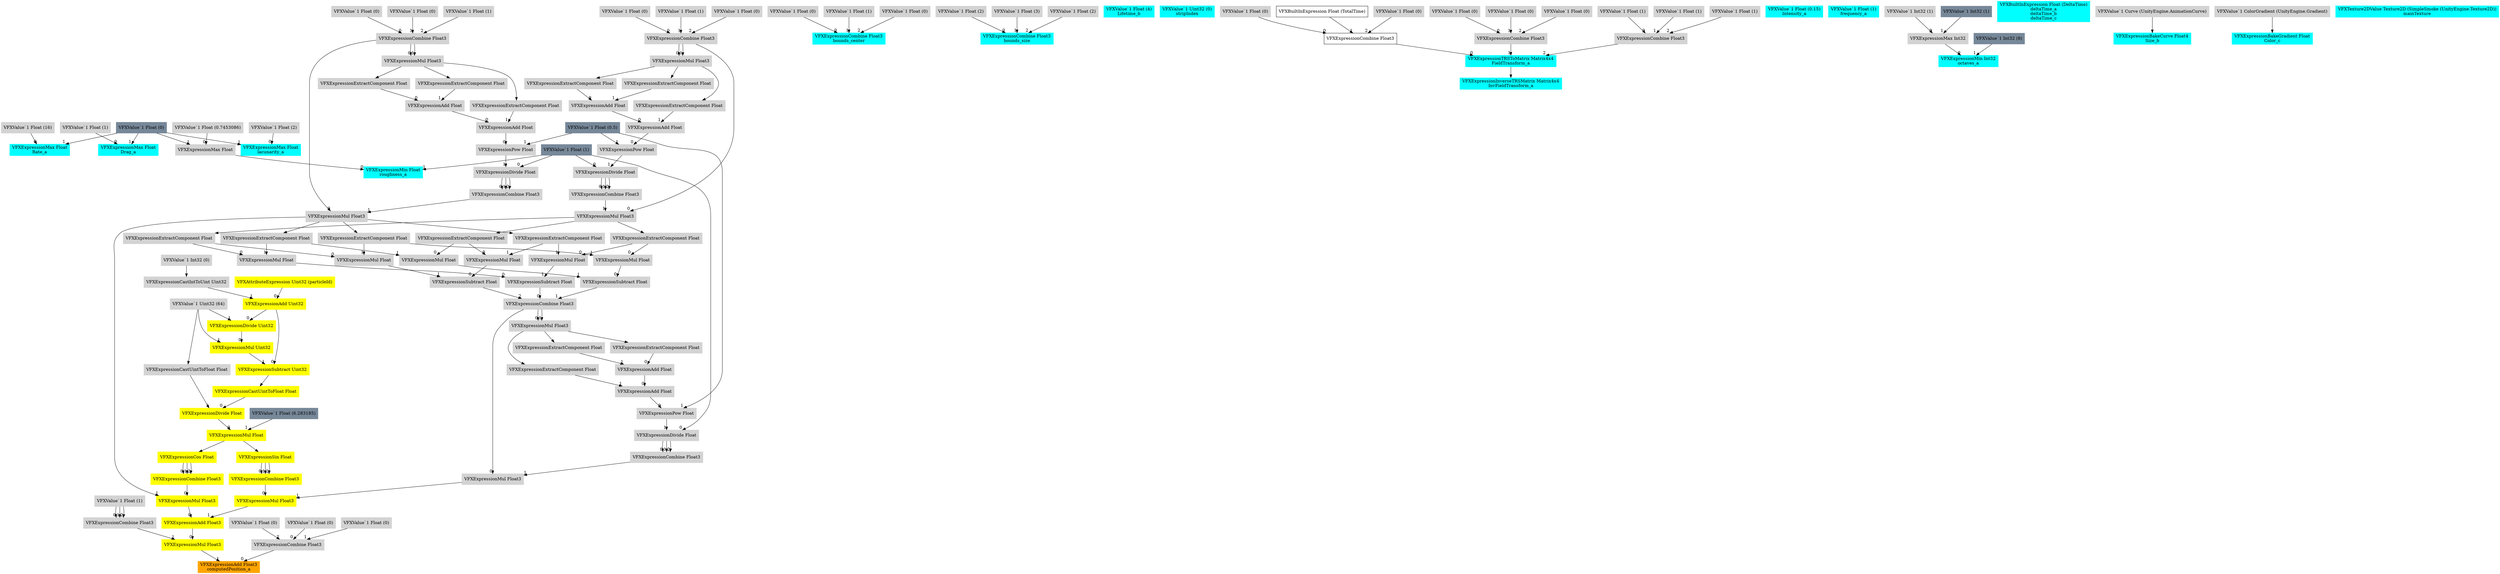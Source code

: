 digraph G {
node0 [shape="box" color="cyan" style="filled" label="VFXExpressionMax Float
Rate_a"]
node1 [shape="box" color="lightgray" style="filled" label="VFXValue`1 Float (16)"]
node2 [shape="box" color="lightslategray" style="filled" label="VFXValue`1 Float (0)"]
node3 [shape="box" color="cyan" style="filled" label="VFXExpressionCombine Float3
bounds_center"]
node4 [shape="box" color="lightgray" style="filled" label="VFXValue`1 Float (0)"]
node5 [shape="box" color="lightgray" style="filled" label="VFXValue`1 Float (1)"]
node6 [shape="box" color="lightgray" style="filled" label="VFXValue`1 Float (0)"]
node7 [shape="box" color="cyan" style="filled" label="VFXExpressionCombine Float3
bounds_size"]
node8 [shape="box" color="lightgray" style="filled" label="VFXValue`1 Float (2)"]
node9 [shape="box" color="lightgray" style="filled" label="VFXValue`1 Float (3)"]
node10 [shape="box" color="lightgray" style="filled" label="VFXValue`1 Float (2)"]
node11 [shape="box" color="orange" style="filled" label="VFXExpressionAdd Float3
computedPosition_a"]
node12 [shape="box" color="lightgray" style="filled" label="VFXExpressionCombine Float3"]
node13 [shape="box" color="lightgray" style="filled" label="VFXValue`1 Float (0)"]
node14 [shape="box" color="lightgray" style="filled" label="VFXValue`1 Float (0)"]
node15 [shape="box" color="lightgray" style="filled" label="VFXValue`1 Float (0)"]
node16 [shape="box" color="yellow" style="filled" label="VFXExpressionMul Float3"]
node17 [shape="box" color="yellow" style="filled" label="VFXExpressionAdd Float3"]
node18 [shape="box" color="yellow" style="filled" label="VFXExpressionMul Float3"]
node19 [shape="box" color="yellow" style="filled" label="VFXExpressionCombine Float3"]
node20 [shape="box" color="yellow" style="filled" label="VFXExpressionCos Float"]
node21 [shape="box" color="yellow" style="filled" label="VFXExpressionMul Float"]
node22 [shape="box" color="yellow" style="filled" label="VFXExpressionDivide Float"]
node23 [shape="box" color="yellow" style="filled" label="VFXExpressionCastUintToFloat Float"]
node24 [shape="box" color="yellow" style="filled" label="VFXExpressionSubtract Uint32"]
node25 [shape="box" color="yellow" style="filled" label="VFXExpressionAdd Uint32"]
node26 [shape="box" color="yellow" style="filled" label="VFXAttributeExpression Uint32 (particleId)"]
node27 [shape="box" color="lightgray" style="filled" label="VFXExpressionCastIntToUint Uint32"]
node28 [shape="box" color="lightgray" style="filled" label="VFXValue`1 Int32 (0)"]
node29 [shape="box" color="yellow" style="filled" label="VFXExpressionMul Uint32"]
node30 [shape="box" color="yellow" style="filled" label="VFXExpressionDivide Uint32"]
node31 [shape="box" color="lightgray" style="filled" label="VFXValue`1 Uint32 (64)"]
node32 [shape="box" color="lightgray" style="filled" label="VFXExpressionCastUintToFloat Float"]
node33 [shape="box" color="lightslategray" style="filled" label="VFXValue`1 Float (6.283185)"]
node34 [shape="box" color="lightgray" style="filled" label="VFXExpressionMul Float3"]
node35 [shape="box" color="lightgray" style="filled" label="VFXExpressionCombine Float3"]
node36 [shape="box" color="lightgray" style="filled" label="VFXValue`1 Float (0)"]
node37 [shape="box" color="lightgray" style="filled" label="VFXValue`1 Float (0)"]
node38 [shape="box" color="lightgray" style="filled" label="VFXValue`1 Float (1)"]
node39 [shape="box" color="lightgray" style="filled" label="VFXExpressionCombine Float3"]
node40 [shape="box" color="lightgray" style="filled" label="VFXExpressionDivide Float"]
node41 [shape="box" color="lightslategray" style="filled" label="VFXValue`1 Float (1)"]
node42 [shape="box" color="lightgray" style="filled" label="VFXExpressionPow Float"]
node43 [shape="box" color="lightgray" style="filled" label="VFXExpressionAdd Float"]
node44 [shape="box" color="lightgray" style="filled" label="VFXExpressionAdd Float"]
node45 [shape="box" color="lightgray" style="filled" label="VFXExpressionExtractComponent Float"]
node46 [shape="box" color="lightgray" style="filled" label="VFXExpressionMul Float3"]
node47 [shape="box" color="lightgray" style="filled" label="VFXExpressionExtractComponent Float"]
node48 [shape="box" color="lightgray" style="filled" label="VFXExpressionExtractComponent Float"]
node49 [shape="box" color="lightslategray" style="filled" label="VFXValue`1 Float (0.5)"]
node50 [shape="box" color="yellow" style="filled" label="VFXExpressionMul Float3"]
node51 [shape="box" color="yellow" style="filled" label="VFXExpressionCombine Float3"]
node52 [shape="box" color="yellow" style="filled" label="VFXExpressionSin Float"]
node53 [shape="box" color="lightgray" style="filled" label="VFXExpressionMul Float3"]
node54 [shape="box" color="lightgray" style="filled" label="VFXExpressionCombine Float3"]
node55 [shape="box" color="lightgray" style="filled" label="VFXExpressionSubtract Float"]
node56 [shape="box" color="lightgray" style="filled" label="VFXExpressionMul Float"]
node57 [shape="box" color="lightgray" style="filled" label="VFXExpressionExtractComponent Float"]
node58 [shape="box" color="lightgray" style="filled" label="VFXExpressionMul Float3"]
node59 [shape="box" color="lightgray" style="filled" label="VFXExpressionCombine Float3"]
node60 [shape="box" color="lightgray" style="filled" label="VFXValue`1 Float (0)"]
node61 [shape="box" color="lightgray" style="filled" label="VFXValue`1 Float (1)"]
node62 [shape="box" color="lightgray" style="filled" label="VFXValue`1 Float (0)"]
node63 [shape="box" color="lightgray" style="filled" label="VFXExpressionCombine Float3"]
node64 [shape="box" color="lightgray" style="filled" label="VFXExpressionDivide Float"]
node65 [shape="box" color="lightgray" style="filled" label="VFXExpressionPow Float"]
node66 [shape="box" color="lightgray" style="filled" label="VFXExpressionAdd Float"]
node67 [shape="box" color="lightgray" style="filled" label="VFXExpressionAdd Float"]
node68 [shape="box" color="lightgray" style="filled" label="VFXExpressionExtractComponent Float"]
node69 [shape="box" color="lightgray" style="filled" label="VFXExpressionMul Float3"]
node70 [shape="box" color="lightgray" style="filled" label="VFXExpressionExtractComponent Float"]
node71 [shape="box" color="lightgray" style="filled" label="VFXExpressionExtractComponent Float"]
node72 [shape="box" color="lightgray" style="filled" label="VFXExpressionExtractComponent Float"]
node73 [shape="box" color="lightgray" style="filled" label="VFXExpressionMul Float"]
node74 [shape="box" color="lightgray" style="filled" label="VFXExpressionExtractComponent Float"]
node75 [shape="box" color="lightgray" style="filled" label="VFXExpressionExtractComponent Float"]
node76 [shape="box" color="lightgray" style="filled" label="VFXExpressionSubtract Float"]
node77 [shape="box" color="lightgray" style="filled" label="VFXExpressionMul Float"]
node78 [shape="box" color="lightgray" style="filled" label="VFXExpressionExtractComponent Float"]
node79 [shape="box" color="lightgray" style="filled" label="VFXExpressionMul Float"]
node80 [shape="box" color="lightgray" style="filled" label="VFXExpressionExtractComponent Float"]
node81 [shape="box" color="lightgray" style="filled" label="VFXExpressionSubtract Float"]
node82 [shape="box" color="lightgray" style="filled" label="VFXExpressionMul Float"]
node83 [shape="box" color="lightgray" style="filled" label="VFXExpressionMul Float"]
node84 [shape="box" color="lightgray" style="filled" label="VFXExpressionCombine Float3"]
node85 [shape="box" color="lightgray" style="filled" label="VFXExpressionDivide Float"]
node86 [shape="box" color="lightgray" style="filled" label="VFXExpressionPow Float"]
node87 [shape="box" color="lightgray" style="filled" label="VFXExpressionAdd Float"]
node88 [shape="box" color="lightgray" style="filled" label="VFXExpressionAdd Float"]
node89 [shape="box" color="lightgray" style="filled" label="VFXExpressionExtractComponent Float"]
node90 [shape="box" color="lightgray" style="filled" label="VFXExpressionMul Float3"]
node91 [shape="box" color="lightgray" style="filled" label="VFXExpressionExtractComponent Float"]
node92 [shape="box" color="lightgray" style="filled" label="VFXExpressionExtractComponent Float"]
node93 [shape="box" color="lightgray" style="filled" label="VFXExpressionCombine Float3"]
node94 [shape="box" color="lightgray" style="filled" label="VFXValue`1 Float (1)"]
node95 [shape="box" color="cyan" style="filled" label="VFXValue`1 Float (4)
Lifetime_b"]
node96 [shape="box" color="cyan" style="filled" label="VFXValue`1 Uint32 (0)
stripIndex"]
node97 [shape="box" color="cyan" style="filled" label="VFXExpressionInverseTRSMatrix Matrix4x4
InvFieldTransform_a"]
node98 [shape="box" color="cyan" style="filled" label="VFXExpressionTRSToMatrix Matrix4x4
FieldTransform_a"]
node99 [shape="box" label="VFXExpressionCombine Float3"]
node100 [shape="box" color="lightgray" style="filled" label="VFXValue`1 Float (0)"]
node101 [shape="box" label="VFXBuiltInExpression Float (TotalTime)"]
node102 [shape="box" color="lightgray" style="filled" label="VFXValue`1 Float (0)"]
node103 [shape="box" color="lightgray" style="filled" label="VFXExpressionCombine Float3"]
node104 [shape="box" color="lightgray" style="filled" label="VFXValue`1 Float (0)"]
node105 [shape="box" color="lightgray" style="filled" label="VFXValue`1 Float (0)"]
node106 [shape="box" color="lightgray" style="filled" label="VFXValue`1 Float (0)"]
node107 [shape="box" color="lightgray" style="filled" label="VFXExpressionCombine Float3"]
node108 [shape="box" color="lightgray" style="filled" label="VFXValue`1 Float (1)"]
node109 [shape="box" color="lightgray" style="filled" label="VFXValue`1 Float (1)"]
node110 [shape="box" color="lightgray" style="filled" label="VFXValue`1 Float (1)"]
node111 [shape="box" color="cyan" style="filled" label="VFXValue`1 Float (0.15)
Intensity_a"]
node112 [shape="box" color="cyan" style="filled" label="VFXExpressionMax Float
Drag_a"]
node113 [shape="box" color="lightgray" style="filled" label="VFXValue`1 Float (1)"]
node114 [shape="box" color="cyan" style="filled" label="VFXValue`1 Float (1)
frequency_a"]
node115 [shape="box" color="cyan" style="filled" label="VFXExpressionMin Int32
octaves_a"]
node116 [shape="box" color="lightgray" style="filled" label="VFXExpressionMax Int32"]
node117 [shape="box" color="lightgray" style="filled" label="VFXValue`1 Int32 (1)"]
node118 [shape="box" color="lightslategray" style="filled" label="VFXValue`1 Int32 (1)"]
node119 [shape="box" color="lightslategray" style="filled" label="VFXValue`1 Int32 (8)"]
node120 [shape="box" color="cyan" style="filled" label="VFXExpressionMin Float
roughness_a"]
node121 [shape="box" color="lightgray" style="filled" label="VFXExpressionMax Float"]
node122 [shape="box" color="lightgray" style="filled" label="VFXValue`1 Float (0.7453086)"]
node123 [shape="box" color="cyan" style="filled" label="VFXExpressionMax Float
lacunarity_a"]
node124 [shape="box" color="lightgray" style="filled" label="VFXValue`1 Float (2)"]
node125 [shape="box" color="cyan" style="filled" label="VFXBuiltInExpression Float (DeltaTime)
deltaTime_a
deltaTime_b
deltaTime_c"]
node126 [shape="box" color="cyan" style="filled" label="VFXExpressionBakeCurve Float4
Size_b"]
node127 [shape="box" color="lightgray" style="filled" label="VFXValue`1 Curve (UnityEngine.AnimationCurve)"]
node128 [shape="box" color="cyan" style="filled" label="VFXExpressionBakeGradient Float
Color_c"]
node129 [shape="box" color="lightgray" style="filled" label="VFXValue`1 ColorGradient (UnityEngine.Gradient)"]
node130 [shape="box" color="cyan" style="filled" label="VFXTexture2DValue Texture2D (SimpleSmoke (UnityEngine.Texture2D))
mainTexture"]
node1 -> node0 [headlabel="0"]
node2 -> node0 [headlabel="1"]
node4 -> node3 [headlabel="0"]
node5 -> node3 [headlabel="1"]
node6 -> node3 [headlabel="2"]
node8 -> node7 [headlabel="0"]
node9 -> node7 [headlabel="1"]
node10 -> node7 [headlabel="2"]
node12 -> node11 [headlabel="0"]
node16 -> node11 [headlabel="1"]
node13 -> node12 [headlabel="0"]
node14 -> node12 [headlabel="1"]
node15 -> node12 [headlabel="2"]
node17 -> node16 [headlabel="0"]
node93 -> node16 [headlabel="1"]
node18 -> node17 [headlabel="0"]
node50 -> node17 [headlabel="1"]
node19 -> node18 [headlabel="0"]
node34 -> node18 [headlabel="1"]
node20 -> node19 [headlabel="0"]
node20 -> node19 [headlabel="1"]
node20 -> node19 [headlabel="2"]
node21 -> node20 
node22 -> node21 [headlabel="0"]
node33 -> node21 [headlabel="1"]
node23 -> node22 [headlabel="0"]
node32 -> node22 [headlabel="1"]
node24 -> node23 
node25 -> node24 [headlabel="0"]
node29 -> node24 [headlabel="1"]
node26 -> node25 [headlabel="0"]
node27 -> node25 [headlabel="1"]
node28 -> node27 
node30 -> node29 [headlabel="0"]
node31 -> node29 [headlabel="1"]
node25 -> node30 [headlabel="0"]
node31 -> node30 [headlabel="1"]
node31 -> node32 
node35 -> node34 [headlabel="0"]
node39 -> node34 [headlabel="1"]
node36 -> node35 [headlabel="0"]
node37 -> node35 [headlabel="1"]
node38 -> node35 [headlabel="2"]
node40 -> node39 [headlabel="0"]
node40 -> node39 [headlabel="1"]
node40 -> node39 [headlabel="2"]
node41 -> node40 [headlabel="0"]
node42 -> node40 [headlabel="1"]
node43 -> node42 [headlabel="0"]
node49 -> node42 [headlabel="1"]
node44 -> node43 [headlabel="0"]
node48 -> node43 [headlabel="1"]
node45 -> node44 [headlabel="0"]
node47 -> node44 [headlabel="1"]
node46 -> node45 
node35 -> node46 [headlabel="0"]
node35 -> node46 [headlabel="1"]
node46 -> node47 
node46 -> node48 
node51 -> node50 [headlabel="0"]
node53 -> node50 [headlabel="1"]
node52 -> node51 [headlabel="0"]
node52 -> node51 [headlabel="1"]
node52 -> node51 [headlabel="2"]
node21 -> node52 
node54 -> node53 [headlabel="0"]
node84 -> node53 [headlabel="1"]
node55 -> node54 [headlabel="0"]
node76 -> node54 [headlabel="1"]
node81 -> node54 [headlabel="2"]
node56 -> node55 [headlabel="0"]
node73 -> node55 [headlabel="1"]
node57 -> node56 [headlabel="0"]
node72 -> node56 [headlabel="1"]
node58 -> node57 
node59 -> node58 [headlabel="0"]
node63 -> node58 [headlabel="1"]
node60 -> node59 [headlabel="0"]
node61 -> node59 [headlabel="1"]
node62 -> node59 [headlabel="2"]
node64 -> node63 [headlabel="0"]
node64 -> node63 [headlabel="1"]
node64 -> node63 [headlabel="2"]
node41 -> node64 [headlabel="0"]
node65 -> node64 [headlabel="1"]
node66 -> node65 [headlabel="0"]
node49 -> node65 [headlabel="1"]
node67 -> node66 [headlabel="0"]
node71 -> node66 [headlabel="1"]
node68 -> node67 [headlabel="0"]
node70 -> node67 [headlabel="1"]
node69 -> node68 
node59 -> node69 [headlabel="0"]
node59 -> node69 [headlabel="1"]
node69 -> node70 
node69 -> node71 
node34 -> node72 
node74 -> node73 [headlabel="0"]
node75 -> node73 [headlabel="1"]
node58 -> node74 
node34 -> node75 
node77 -> node76 [headlabel="0"]
node79 -> node76 [headlabel="1"]
node74 -> node77 [headlabel="0"]
node78 -> node77 [headlabel="1"]
node34 -> node78 
node80 -> node79 [headlabel="0"]
node72 -> node79 [headlabel="1"]
node58 -> node80 
node82 -> node81 [headlabel="0"]
node83 -> node81 [headlabel="1"]
node80 -> node82 [headlabel="0"]
node75 -> node82 [headlabel="1"]
node57 -> node83 [headlabel="0"]
node78 -> node83 [headlabel="1"]
node85 -> node84 [headlabel="0"]
node85 -> node84 [headlabel="1"]
node85 -> node84 [headlabel="2"]
node41 -> node85 [headlabel="0"]
node86 -> node85 [headlabel="1"]
node87 -> node86 [headlabel="0"]
node49 -> node86 [headlabel="1"]
node88 -> node87 [headlabel="0"]
node92 -> node87 [headlabel="1"]
node89 -> node88 [headlabel="0"]
node91 -> node88 [headlabel="1"]
node90 -> node89 
node54 -> node90 [headlabel="0"]
node54 -> node90 [headlabel="1"]
node90 -> node91 
node90 -> node92 
node94 -> node93 [headlabel="0"]
node94 -> node93 [headlabel="1"]
node94 -> node93 [headlabel="2"]
node98 -> node97 
node99 -> node98 [headlabel="0"]
node103 -> node98 [headlabel="1"]
node107 -> node98 [headlabel="2"]
node100 -> node99 [headlabel="0"]
node101 -> node99 [headlabel="1"]
node102 -> node99 [headlabel="2"]
node104 -> node103 [headlabel="0"]
node105 -> node103 [headlabel="1"]
node106 -> node103 [headlabel="2"]
node108 -> node107 [headlabel="0"]
node109 -> node107 [headlabel="1"]
node110 -> node107 [headlabel="2"]
node113 -> node112 [headlabel="0"]
node2 -> node112 [headlabel="1"]
node116 -> node115 [headlabel="0"]
node119 -> node115 [headlabel="1"]
node117 -> node116 [headlabel="0"]
node118 -> node116 [headlabel="1"]
node121 -> node120 [headlabel="0"]
node41 -> node120 [headlabel="1"]
node122 -> node121 [headlabel="0"]
node2 -> node121 [headlabel="1"]
node124 -> node123 [headlabel="0"]
node2 -> node123 [headlabel="1"]
node127 -> node126 
node129 -> node128 
}
